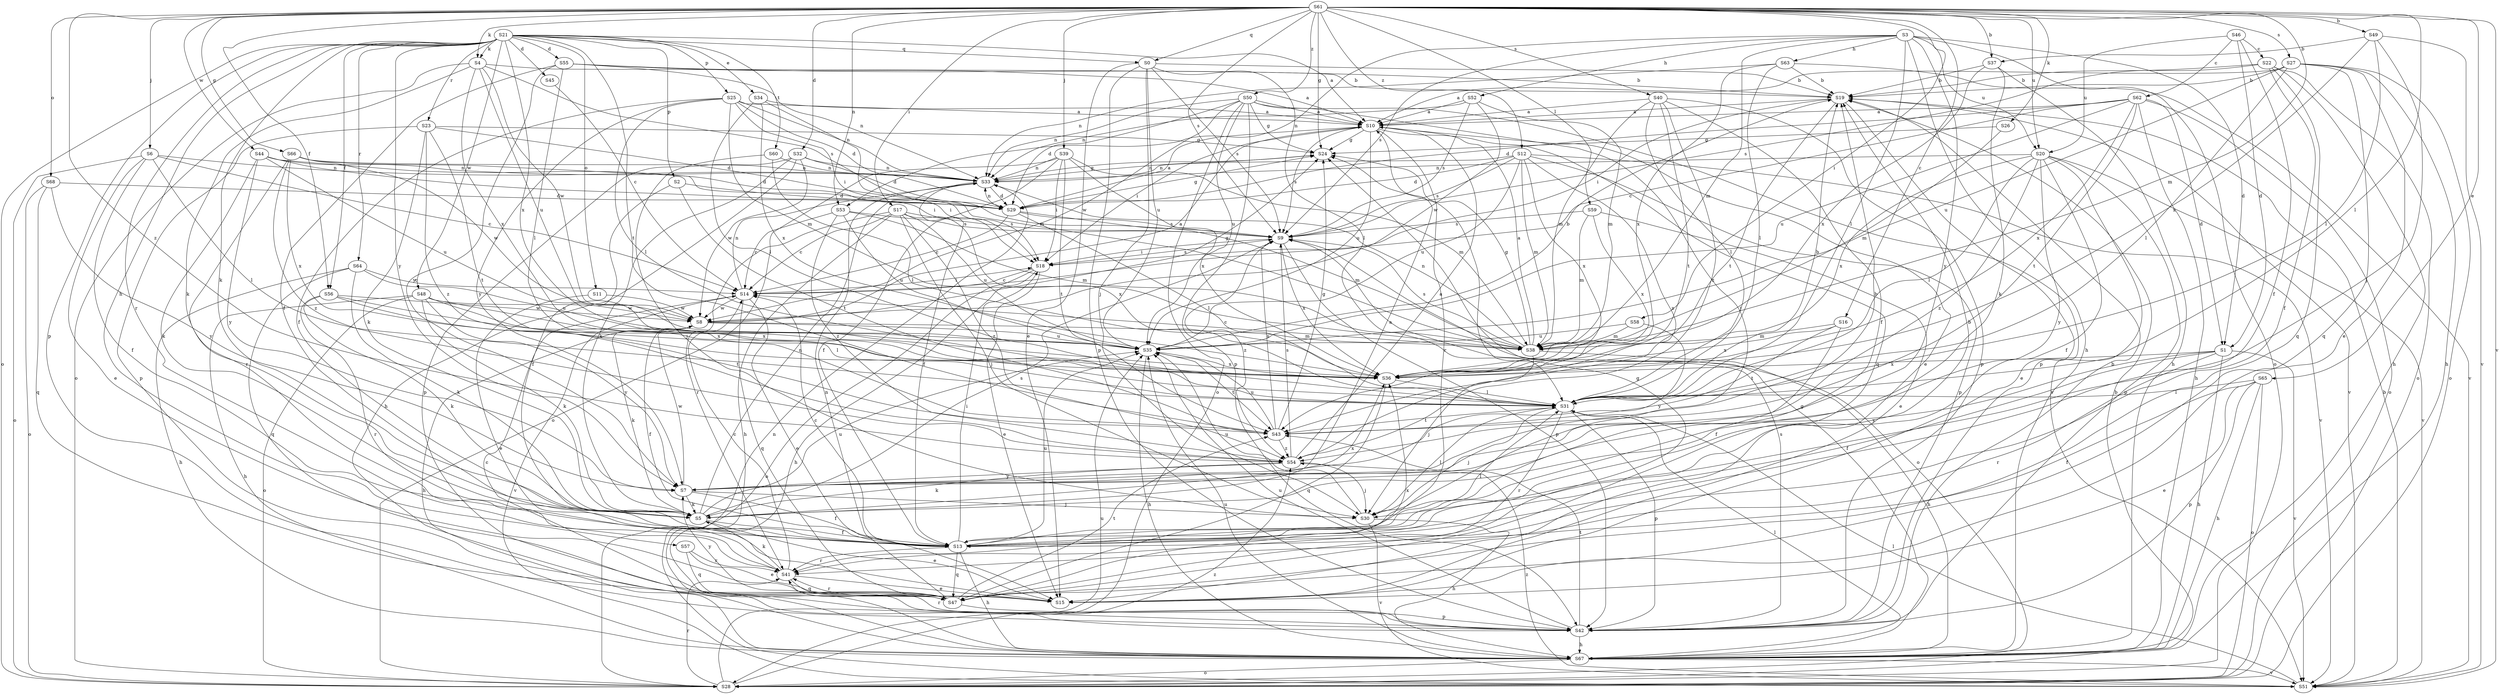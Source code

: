 strict digraph  {
S61;
S21;
S46;
S3;
S10;
S49;
S37;
S19;
S16;
S22;
S62;
S14;
S32;
S45;
S55;
S1;
S29;
S65;
S34;
S15;
S56;
S13;
S66;
S24;
S57;
S52;
S63;
S67;
S17;
S58;
S18;
S39;
S6;
S30;
S26;
S4;
S5;
S59;
S31;
S38;
S53;
S33;
S68;
S11;
S28;
S2;
S25;
S42;
S0;
S47;
S23;
S64;
S41;
S40;
S27;
S9;
S60;
S43;
S20;
S35;
S51;
S44;
S48;
S8;
S36;
S7;
S50;
S12;
S54;
S61 -> S49  [label=b];
S61 -> S37  [label=b];
S61 -> S16  [label=c];
S61 -> S32  [label=d];
S61 -> S65  [label=e];
S61 -> S56  [label=f];
S61 -> S66  [label=g];
S61 -> S24  [label=g];
S61 -> S17  [label=i];
S61 -> S58  [label=i];
S61 -> S39  [label=j];
S61 -> S6  [label=j];
S61 -> S26  [label=k];
S61 -> S4  [label=k];
S61 -> S59  [label=l];
S61 -> S31  [label=l];
S61 -> S38  [label=m];
S61 -> S53  [label=n];
S61 -> S68  [label=o];
S61 -> S0  [label=q];
S61 -> S40  [label=s];
S61 -> S27  [label=s];
S61 -> S9  [label=s];
S61 -> S20  [label=u];
S61 -> S51  [label=v];
S61 -> S44  [label=w];
S61 -> S50  [label=z];
S61 -> S12  [label=z];
S61 -> S54  [label=z];
S21 -> S10  [label=a];
S21 -> S45  [label=d];
S21 -> S55  [label=d];
S21 -> S34  [label=e];
S21 -> S56  [label=f];
S21 -> S57  [label=h];
S21 -> S4  [label=k];
S21 -> S5  [label=k];
S21 -> S11  [label=o];
S21 -> S28  [label=o];
S21 -> S2  [label=p];
S21 -> S25  [label=p];
S21 -> S42  [label=p];
S21 -> S0  [label=q];
S21 -> S23  [label=r];
S21 -> S64  [label=r];
S21 -> S41  [label=r];
S21 -> S60  [label=t];
S21 -> S43  [label=t];
S21 -> S48  [label=w];
S21 -> S36  [label=x];
S21 -> S7  [label=y];
S46 -> S22  [label=c];
S46 -> S62  [label=c];
S46 -> S1  [label=d];
S46 -> S13  [label=f];
S46 -> S20  [label=u];
S3 -> S1  [label=d];
S3 -> S52  [label=h];
S3 -> S63  [label=h];
S3 -> S67  [label=h];
S3 -> S31  [label=l];
S3 -> S38  [label=m];
S3 -> S53  [label=n];
S3 -> S28  [label=o];
S3 -> S9  [label=s];
S3 -> S20  [label=u];
S3 -> S7  [label=y];
S10 -> S15  [label=e];
S10 -> S24  [label=g];
S10 -> S18  [label=i];
S10 -> S47  [label=q];
S10 -> S41  [label=r];
S10 -> S9  [label=s];
S10 -> S35  [label=u];
S49 -> S37  [label=b];
S49 -> S30  [label=j];
S49 -> S31  [label=l];
S49 -> S51  [label=v];
S49 -> S36  [label=x];
S37 -> S19  [label=b];
S37 -> S67  [label=h];
S37 -> S5  [label=k];
S37 -> S36  [label=x];
S19 -> S10  [label=a];
S19 -> S18  [label=i];
S19 -> S42  [label=p];
S19 -> S43  [label=t];
S19 -> S51  [label=v];
S16 -> S13  [label=f];
S16 -> S38  [label=m];
S16 -> S43  [label=t];
S16 -> S36  [label=x];
S22 -> S19  [label=b];
S22 -> S13  [label=f];
S22 -> S67  [label=h];
S22 -> S28  [label=o];
S22 -> S47  [label=q];
S22 -> S9  [label=s];
S62 -> S10  [label=a];
S62 -> S14  [label=c];
S62 -> S1  [label=d];
S62 -> S29  [label=d];
S62 -> S67  [label=h];
S62 -> S28  [label=o];
S62 -> S43  [label=t];
S62 -> S35  [label=u];
S62 -> S36  [label=x];
S14 -> S15  [label=e];
S14 -> S18  [label=i];
S14 -> S33  [label=n];
S14 -> S47  [label=q];
S14 -> S51  [label=v];
S14 -> S8  [label=w];
S32 -> S29  [label=d];
S32 -> S67  [label=h];
S32 -> S5  [label=k];
S32 -> S33  [label=n];
S32 -> S42  [label=p];
S32 -> S8  [label=w];
S45 -> S14  [label=c];
S55 -> S10  [label=a];
S55 -> S19  [label=b];
S55 -> S13  [label=f];
S55 -> S31  [label=l];
S55 -> S33  [label=n];
S55 -> S7  [label=y];
S1 -> S13  [label=f];
S1 -> S67  [label=h];
S1 -> S41  [label=r];
S1 -> S51  [label=v];
S1 -> S36  [label=x];
S1 -> S7  [label=y];
S29 -> S10  [label=a];
S29 -> S14  [label=c];
S29 -> S24  [label=g];
S29 -> S31  [label=l];
S29 -> S38  [label=m];
S29 -> S33  [label=n];
S29 -> S9  [label=s];
S65 -> S15  [label=e];
S65 -> S13  [label=f];
S65 -> S67  [label=h];
S65 -> S31  [label=l];
S65 -> S28  [label=o];
S65 -> S42  [label=p];
S34 -> S10  [label=a];
S34 -> S31  [label=l];
S34 -> S38  [label=m];
S34 -> S36  [label=x];
S56 -> S5  [label=k];
S56 -> S41  [label=r];
S56 -> S43  [label=t];
S56 -> S8  [label=w];
S56 -> S36  [label=x];
S13 -> S19  [label=b];
S13 -> S14  [label=c];
S13 -> S67  [label=h];
S13 -> S18  [label=i];
S13 -> S31  [label=l];
S13 -> S47  [label=q];
S13 -> S41  [label=r];
S13 -> S35  [label=u];
S66 -> S18  [label=i];
S66 -> S33  [label=n];
S66 -> S41  [label=r];
S66 -> S8  [label=w];
S66 -> S36  [label=x];
S66 -> S54  [label=z];
S24 -> S33  [label=n];
S57 -> S15  [label=e];
S57 -> S47  [label=q];
S57 -> S41  [label=r];
S52 -> S10  [label=a];
S52 -> S38  [label=m];
S52 -> S33  [label=n];
S52 -> S9  [label=s];
S52 -> S8  [label=w];
S63 -> S19  [label=b];
S63 -> S31  [label=l];
S63 -> S33  [label=n];
S63 -> S51  [label=v];
S63 -> S36  [label=x];
S67 -> S24  [label=g];
S67 -> S31  [label=l];
S67 -> S28  [label=o];
S67 -> S35  [label=u];
S67 -> S51  [label=v];
S17 -> S14  [label=c];
S17 -> S67  [label=h];
S17 -> S30  [label=j];
S17 -> S41  [label=r];
S17 -> S9  [label=s];
S17 -> S35  [label=u];
S17 -> S36  [label=x];
S17 -> S54  [label=z];
S58 -> S38  [label=m];
S58 -> S35  [label=u];
S58 -> S7  [label=y];
S18 -> S14  [label=c];
S18 -> S15  [label=e];
S18 -> S67  [label=h];
S18 -> S28  [label=o];
S18 -> S9  [label=s];
S39 -> S13  [label=f];
S39 -> S18  [label=i];
S39 -> S38  [label=m];
S39 -> S33  [label=n];
S39 -> S28  [label=o];
S39 -> S43  [label=t];
S39 -> S36  [label=x];
S6 -> S14  [label=c];
S6 -> S15  [label=e];
S6 -> S13  [label=f];
S6 -> S31  [label=l];
S6 -> S33  [label=n];
S6 -> S28  [label=o];
S30 -> S67  [label=h];
S30 -> S31  [label=l];
S30 -> S35  [label=u];
S30 -> S51  [label=v];
S26 -> S24  [label=g];
S26 -> S38  [label=m];
S4 -> S19  [label=b];
S4 -> S5  [label=k];
S4 -> S28  [label=o];
S4 -> S9  [label=s];
S4 -> S35  [label=u];
S4 -> S8  [label=w];
S4 -> S36  [label=x];
S5 -> S10  [label=a];
S5 -> S15  [label=e];
S5 -> S13  [label=f];
S5 -> S33  [label=n];
S5 -> S9  [label=s];
S5 -> S35  [label=u];
S5 -> S36  [label=x];
S59 -> S15  [label=e];
S59 -> S38  [label=m];
S59 -> S9  [label=s];
S59 -> S36  [label=x];
S31 -> S19  [label=b];
S31 -> S30  [label=j];
S31 -> S42  [label=p];
S31 -> S41  [label=r];
S31 -> S43  [label=t];
S38 -> S10  [label=a];
S38 -> S14  [label=c];
S38 -> S24  [label=g];
S38 -> S67  [label=h];
S38 -> S30  [label=j];
S38 -> S33  [label=n];
S38 -> S9  [label=s];
S53 -> S14  [label=c];
S53 -> S38  [label=m];
S53 -> S9  [label=s];
S53 -> S35  [label=u];
S53 -> S54  [label=z];
S33 -> S29  [label=d];
S33 -> S13  [label=f];
S33 -> S24  [label=g];
S68 -> S29  [label=d];
S68 -> S28  [label=o];
S68 -> S47  [label=q];
S68 -> S7  [label=y];
S11 -> S15  [label=e];
S11 -> S8  [label=w];
S28 -> S19  [label=b];
S28 -> S41  [label=r];
S28 -> S35  [label=u];
S28 -> S54  [label=z];
S2 -> S29  [label=d];
S2 -> S13  [label=f];
S2 -> S43  [label=t];
S25 -> S10  [label=a];
S25 -> S29  [label=d];
S25 -> S13  [label=f];
S25 -> S18  [label=i];
S25 -> S31  [label=l];
S25 -> S38  [label=m];
S25 -> S33  [label=n];
S25 -> S7  [label=y];
S42 -> S19  [label=b];
S42 -> S14  [label=c];
S42 -> S67  [label=h];
S42 -> S41  [label=r];
S42 -> S9  [label=s];
S42 -> S43  [label=t];
S42 -> S35  [label=u];
S0 -> S19  [label=b];
S0 -> S15  [label=e];
S0 -> S30  [label=j];
S0 -> S31  [label=l];
S0 -> S42  [label=p];
S0 -> S9  [label=s];
S0 -> S35  [label=u];
S47 -> S24  [label=g];
S47 -> S33  [label=n];
S47 -> S42  [label=p];
S47 -> S41  [label=r];
S47 -> S43  [label=t];
S47 -> S36  [label=x];
S47 -> S7  [label=y];
S23 -> S29  [label=d];
S23 -> S24  [label=g];
S23 -> S5  [label=k];
S23 -> S42  [label=p];
S23 -> S43  [label=t];
S23 -> S54  [label=z];
S64 -> S14  [label=c];
S64 -> S67  [label=h];
S64 -> S5  [label=k];
S64 -> S47  [label=q];
S64 -> S35  [label=u];
S41 -> S14  [label=c];
S41 -> S15  [label=e];
S41 -> S5  [label=k];
S41 -> S47  [label=q];
S40 -> S10  [label=a];
S40 -> S13  [label=f];
S40 -> S31  [label=l];
S40 -> S38  [label=m];
S40 -> S42  [label=p];
S40 -> S43  [label=t];
S40 -> S54  [label=z];
S27 -> S10  [label=a];
S27 -> S19  [label=b];
S27 -> S15  [label=e];
S27 -> S67  [label=h];
S27 -> S31  [label=l];
S27 -> S28  [label=o];
S27 -> S47  [label=q];
S27 -> S35  [label=u];
S9 -> S18  [label=i];
S9 -> S28  [label=o];
S9 -> S42  [label=p];
S9 -> S36  [label=x];
S9 -> S54  [label=z];
S60 -> S30  [label=j];
S60 -> S31  [label=l];
S60 -> S33  [label=n];
S43 -> S24  [label=g];
S43 -> S9  [label=s];
S43 -> S35  [label=u];
S43 -> S54  [label=z];
S20 -> S15  [label=e];
S20 -> S13  [label=f];
S20 -> S31  [label=l];
S20 -> S33  [label=n];
S20 -> S42  [label=p];
S20 -> S51  [label=v];
S20 -> S36  [label=x];
S20 -> S7  [label=y];
S20 -> S54  [label=z];
S35 -> S19  [label=b];
S35 -> S67  [label=h];
S35 -> S43  [label=t];
S35 -> S36  [label=x];
S51 -> S19  [label=b];
S51 -> S31  [label=l];
S51 -> S33  [label=n];
S51 -> S54  [label=z];
S44 -> S29  [label=d];
S44 -> S18  [label=i];
S44 -> S5  [label=k];
S44 -> S33  [label=n];
S44 -> S35  [label=u];
S44 -> S7  [label=y];
S48 -> S67  [label=h];
S48 -> S5  [label=k];
S48 -> S31  [label=l];
S48 -> S28  [label=o];
S48 -> S8  [label=w];
S48 -> S36  [label=x];
S48 -> S7  [label=y];
S8 -> S10  [label=a];
S8 -> S13  [label=f];
S8 -> S24  [label=g];
S8 -> S67  [label=h];
S8 -> S5  [label=k];
S8 -> S38  [label=m];
S8 -> S35  [label=u];
S36 -> S31  [label=l];
S36 -> S47  [label=q];
S7 -> S19  [label=b];
S7 -> S13  [label=f];
S7 -> S30  [label=j];
S7 -> S5  [label=k];
S7 -> S8  [label=w];
S50 -> S10  [label=a];
S50 -> S29  [label=d];
S50 -> S24  [label=g];
S50 -> S30  [label=j];
S50 -> S33  [label=n];
S50 -> S28  [label=o];
S50 -> S42  [label=p];
S50 -> S35  [label=u];
S50 -> S51  [label=v];
S50 -> S8  [label=w];
S12 -> S29  [label=d];
S12 -> S38  [label=m];
S12 -> S33  [label=n];
S12 -> S42  [label=p];
S12 -> S9  [label=s];
S12 -> S35  [label=u];
S12 -> S51  [label=v];
S12 -> S36  [label=x];
S12 -> S54  [label=z];
S54 -> S10  [label=a];
S54 -> S30  [label=j];
S54 -> S5  [label=k];
S54 -> S9  [label=s];
S54 -> S7  [label=y];
}

